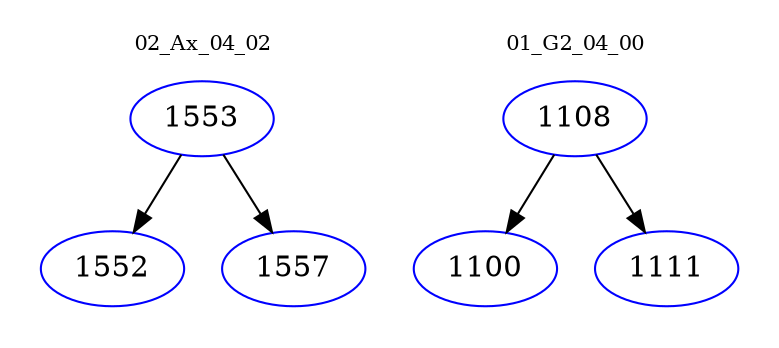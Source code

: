 digraph{
subgraph cluster_0 {
color = white
label = "02_Ax_04_02";
fontsize=10;
T0_1553 [label="1553", color="blue"]
T0_1553 -> T0_1552 [color="black"]
T0_1552 [label="1552", color="blue"]
T0_1553 -> T0_1557 [color="black"]
T0_1557 [label="1557", color="blue"]
}
subgraph cluster_1 {
color = white
label = "01_G2_04_00";
fontsize=10;
T1_1108 [label="1108", color="blue"]
T1_1108 -> T1_1100 [color="black"]
T1_1100 [label="1100", color="blue"]
T1_1108 -> T1_1111 [color="black"]
T1_1111 [label="1111", color="blue"]
}
}
